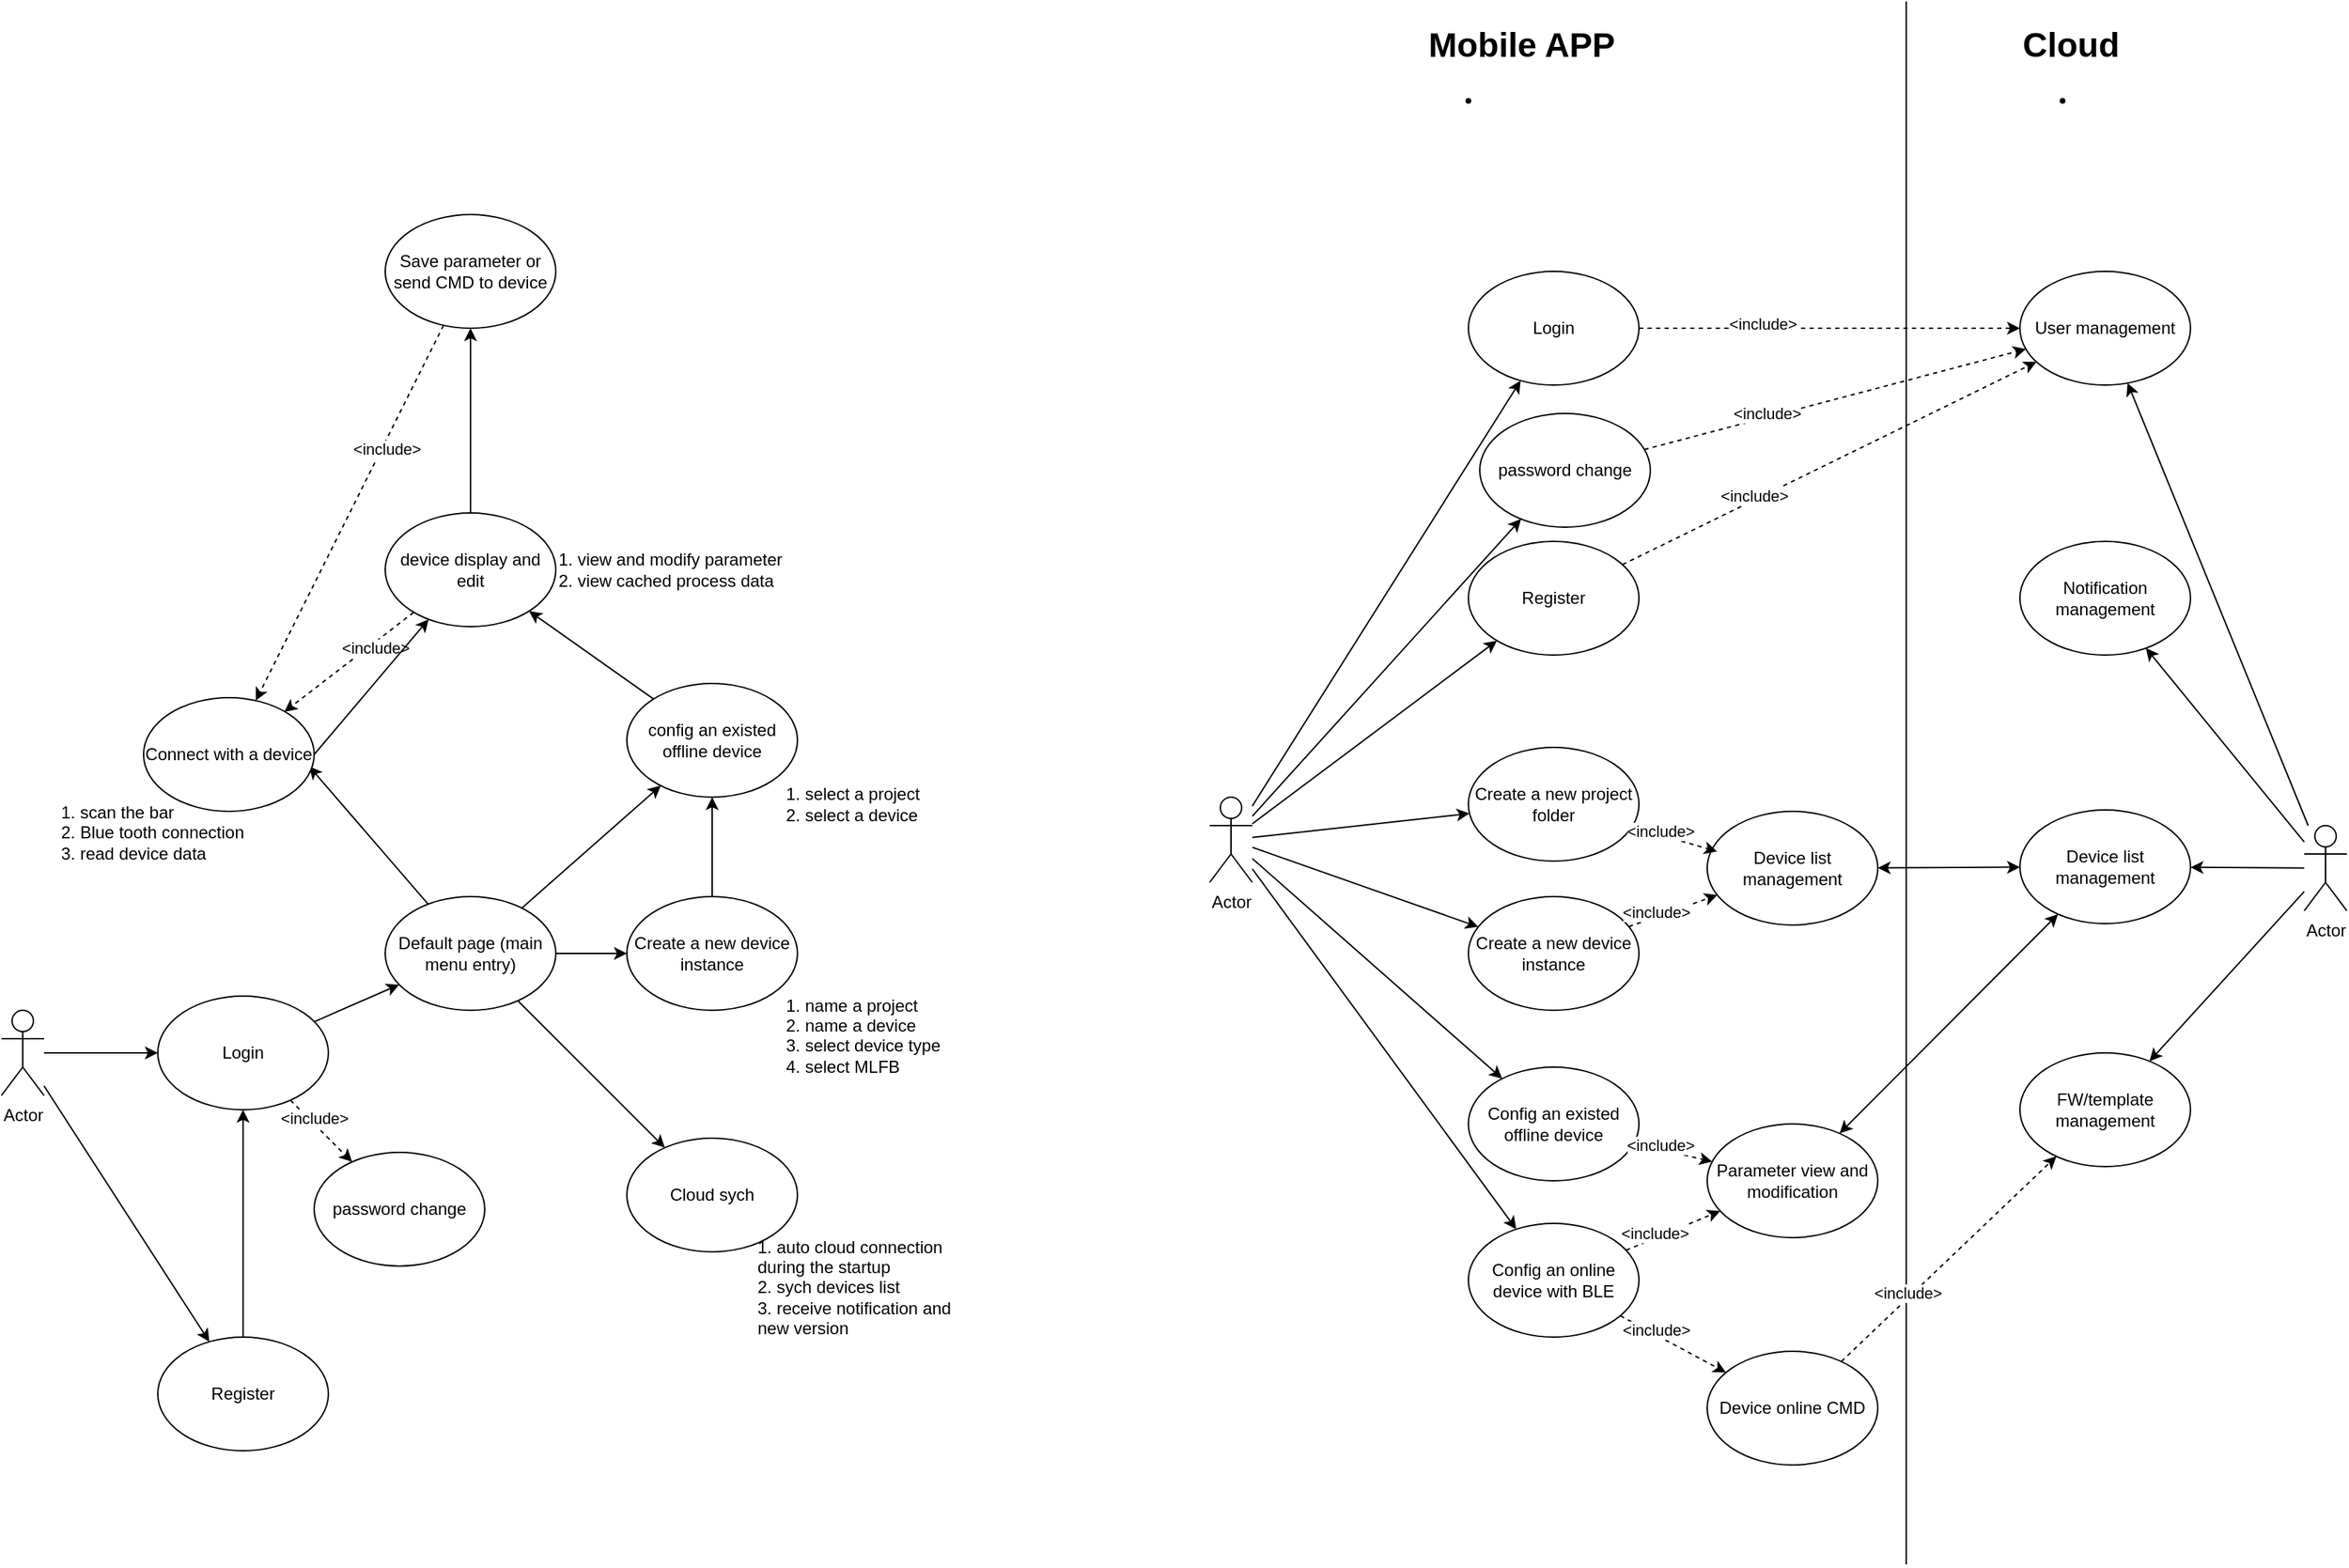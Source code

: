 <mxfile version="24.7.17">
  <diagram name="Page-1" id="qr9uAOpcxaRp9-JSzNre">
    <mxGraphModel dx="3056" dy="1148" grid="1" gridSize="10" guides="1" tooltips="1" connect="1" arrows="1" fold="1" page="1" pageScale="1" pageWidth="850" pageHeight="1100" math="0" shadow="0">
      <root>
        <mxCell id="0" />
        <mxCell id="1" parent="0" />
        <mxCell id="swGlROKa0ujA1ajaOENd-1" value="Actor" style="shape=umlActor;verticalLabelPosition=bottom;verticalAlign=top;html=1;outlineConnect=0;" vertex="1" parent="1">
          <mxGeometry x="-820" y="720" width="30" height="60" as="geometry" />
        </mxCell>
        <mxCell id="swGlROKa0ujA1ajaOENd-12" value="" style="rounded=0;orthogonalLoop=1;jettySize=auto;html=1;" edge="1" parent="1" source="swGlROKa0ujA1ajaOENd-2" target="swGlROKa0ujA1ajaOENd-11">
          <mxGeometry relative="1" as="geometry" />
        </mxCell>
        <mxCell id="swGlROKa0ujA1ajaOENd-2" value="Login" style="ellipse;whiteSpace=wrap;html=1;" vertex="1" parent="1">
          <mxGeometry x="-710" y="710" width="120" height="80" as="geometry" />
        </mxCell>
        <mxCell id="swGlROKa0ujA1ajaOENd-3" value="" style="endArrow=classic;html=1;rounded=0;" edge="1" parent="1" source="swGlROKa0ujA1ajaOENd-1" target="swGlROKa0ujA1ajaOENd-2">
          <mxGeometry width="50" height="50" relative="1" as="geometry">
            <mxPoint x="-790" y="750" as="sourcePoint" />
            <mxPoint x="-740" y="700" as="targetPoint" />
          </mxGeometry>
        </mxCell>
        <mxCell id="swGlROKa0ujA1ajaOENd-4" value="Register" style="ellipse;whiteSpace=wrap;html=1;" vertex="1" parent="1">
          <mxGeometry x="-710" y="950" width="120" height="80" as="geometry" />
        </mxCell>
        <mxCell id="swGlROKa0ujA1ajaOENd-5" value="" style="endArrow=classic;html=1;rounded=0;" edge="1" parent="1" source="swGlROKa0ujA1ajaOENd-4" target="swGlROKa0ujA1ajaOENd-2">
          <mxGeometry width="50" height="50" relative="1" as="geometry">
            <mxPoint x="-590" y="450" as="sourcePoint" />
            <mxPoint x="-550" y="410" as="targetPoint" />
            <Array as="points" />
          </mxGeometry>
        </mxCell>
        <mxCell id="swGlROKa0ujA1ajaOENd-6" value="" style="endArrow=classic;html=1;rounded=0;" edge="1" parent="1" source="swGlROKa0ujA1ajaOENd-1" target="swGlROKa0ujA1ajaOENd-4">
          <mxGeometry width="50" height="50" relative="1" as="geometry">
            <mxPoint x="-700" y="740" as="sourcePoint" />
            <mxPoint x="-650" y="690" as="targetPoint" />
          </mxGeometry>
        </mxCell>
        <mxCell id="swGlROKa0ujA1ajaOENd-7" value="password change" style="ellipse;whiteSpace=wrap;html=1;" vertex="1" parent="1">
          <mxGeometry x="-600" y="820" width="120" height="80" as="geometry" />
        </mxCell>
        <mxCell id="swGlROKa0ujA1ajaOENd-14" value="" style="rounded=0;orthogonalLoop=1;jettySize=auto;html=1;entryX=0.971;entryY=0.605;entryDx=0;entryDy=0;entryPerimeter=0;" edge="1" parent="1" source="swGlROKa0ujA1ajaOENd-11" target="swGlROKa0ujA1ajaOENd-13">
          <mxGeometry relative="1" as="geometry" />
        </mxCell>
        <mxCell id="swGlROKa0ujA1ajaOENd-21" value="" style="rounded=0;orthogonalLoop=1;jettySize=auto;html=1;" edge="1" parent="1" source="swGlROKa0ujA1ajaOENd-11" target="swGlROKa0ujA1ajaOENd-20">
          <mxGeometry relative="1" as="geometry" />
        </mxCell>
        <mxCell id="swGlROKa0ujA1ajaOENd-23" value="" style="edgeStyle=orthogonalEdgeStyle;rounded=0;orthogonalLoop=1;jettySize=auto;html=1;" edge="1" parent="1" source="swGlROKa0ujA1ajaOENd-11" target="swGlROKa0ujA1ajaOENd-22">
          <mxGeometry relative="1" as="geometry" />
        </mxCell>
        <mxCell id="swGlROKa0ujA1ajaOENd-11" value="Default page (main menu entry)" style="ellipse;whiteSpace=wrap;html=1;" vertex="1" parent="1">
          <mxGeometry x="-550" y="640" width="120" height="80" as="geometry" />
        </mxCell>
        <mxCell id="swGlROKa0ujA1ajaOENd-13" value="Connect with a device" style="ellipse;whiteSpace=wrap;html=1;fillStyle=auto;" vertex="1" parent="1">
          <mxGeometry x="-720" y="500" width="120" height="80" as="geometry" />
        </mxCell>
        <mxCell id="swGlROKa0ujA1ajaOENd-15" value="1. scan the bar&lt;div&gt;2. Blue tooth connection&lt;/div&gt;&lt;div&gt;3. read device data&lt;/div&gt;" style="text;html=1;align=left;verticalAlign=middle;whiteSpace=wrap;rounded=0;" vertex="1" parent="1">
          <mxGeometry x="-780" y="580" width="150" height="30" as="geometry" />
        </mxCell>
        <mxCell id="swGlROKa0ujA1ajaOENd-19" value="" style="edgeStyle=orthogonalEdgeStyle;rounded=0;orthogonalLoop=1;jettySize=auto;html=1;" edge="1" parent="1" source="swGlROKa0ujA1ajaOENd-16" target="swGlROKa0ujA1ajaOENd-18">
          <mxGeometry relative="1" as="geometry" />
        </mxCell>
        <mxCell id="swGlROKa0ujA1ajaOENd-16" value="device display and edit" style="ellipse;whiteSpace=wrap;html=1;" vertex="1" parent="1">
          <mxGeometry x="-550" y="370" width="120" height="80" as="geometry" />
        </mxCell>
        <mxCell id="swGlROKa0ujA1ajaOENd-18" value="Save parameter or send CMD to device" style="ellipse;whiteSpace=wrap;html=1;" vertex="1" parent="1">
          <mxGeometry x="-550" y="160" width="120" height="80" as="geometry" />
        </mxCell>
        <mxCell id="swGlROKa0ujA1ajaOENd-20" value="config an existed offline device" style="ellipse;whiteSpace=wrap;html=1;" vertex="1" parent="1">
          <mxGeometry x="-380" y="490" width="120" height="80" as="geometry" />
        </mxCell>
        <mxCell id="swGlROKa0ujA1ajaOENd-22" value="Create a new device instance" style="ellipse;whiteSpace=wrap;html=1;" vertex="1" parent="1">
          <mxGeometry x="-380" y="640" width="120" height="80" as="geometry" />
        </mxCell>
        <mxCell id="swGlROKa0ujA1ajaOENd-25" value="&lt;div&gt;1. name a project&lt;/div&gt;&lt;div&gt;2. name a device&lt;/div&gt;3. select device type&lt;div&gt;&lt;span style=&quot;background-color: initial;&quot;&gt;4. select MLFB&lt;/span&gt;&lt;div&gt;&lt;br&gt;&lt;/div&gt;&lt;/div&gt;" style="text;html=1;align=left;verticalAlign=middle;whiteSpace=wrap;rounded=0;" vertex="1" parent="1">
          <mxGeometry x="-270" y="730" width="150" height="30" as="geometry" />
        </mxCell>
        <mxCell id="swGlROKa0ujA1ajaOENd-27" value="&lt;div&gt;1. select a project&lt;/div&gt;&lt;div&gt;2. select a device&lt;/div&gt;" style="text;html=1;align=left;verticalAlign=middle;whiteSpace=wrap;rounded=0;" vertex="1" parent="1">
          <mxGeometry x="-270" y="560" width="150" height="30" as="geometry" />
        </mxCell>
        <mxCell id="swGlROKa0ujA1ajaOENd-28" value="" style="endArrow=classic;html=1;rounded=0;" edge="1" parent="1" source="swGlROKa0ujA1ajaOENd-20" target="swGlROKa0ujA1ajaOENd-16">
          <mxGeometry width="50" height="50" relative="1" as="geometry">
            <mxPoint x="-370" y="440" as="sourcePoint" />
            <mxPoint x="-320" y="390" as="targetPoint" />
          </mxGeometry>
        </mxCell>
        <mxCell id="swGlROKa0ujA1ajaOENd-32" value="" style="endArrow=classic;html=1;rounded=0;dashed=1;" edge="1" parent="1">
          <mxGeometry width="50" height="50" relative="1" as="geometry">
            <mxPoint x="-530" y="440" as="sourcePoint" />
            <mxPoint x="-621" y="510" as="targetPoint" />
          </mxGeometry>
        </mxCell>
        <mxCell id="swGlROKa0ujA1ajaOENd-33" value="&amp;lt;include&amp;gt;" style="edgeLabel;html=1;align=center;verticalAlign=middle;resizable=0;points=[];" vertex="1" connectable="0" parent="swGlROKa0ujA1ajaOENd-32">
          <mxGeometry x="-0.356" y="3" relative="1" as="geometry">
            <mxPoint as="offset" />
          </mxGeometry>
        </mxCell>
        <mxCell id="swGlROKa0ujA1ajaOENd-34" value="" style="endArrow=classic;html=1;rounded=0;dashed=1;" edge="1" parent="1" source="swGlROKa0ujA1ajaOENd-18" target="swGlROKa0ujA1ajaOENd-13">
          <mxGeometry width="50" height="50" relative="1" as="geometry">
            <mxPoint x="-520" y="450" as="sourcePoint" />
            <mxPoint x="-611" y="520" as="targetPoint" />
          </mxGeometry>
        </mxCell>
        <mxCell id="swGlROKa0ujA1ajaOENd-35" value="&amp;lt;include&amp;gt;" style="edgeLabel;html=1;align=center;verticalAlign=middle;resizable=0;points=[];" vertex="1" connectable="0" parent="swGlROKa0ujA1ajaOENd-34">
          <mxGeometry x="-0.356" y="3" relative="1" as="geometry">
            <mxPoint as="offset" />
          </mxGeometry>
        </mxCell>
        <mxCell id="swGlROKa0ujA1ajaOENd-36" value="" style="endArrow=classic;html=1;rounded=0;" edge="1" parent="1" source="swGlROKa0ujA1ajaOENd-22" target="swGlROKa0ujA1ajaOENd-20">
          <mxGeometry width="50" height="50" relative="1" as="geometry">
            <mxPoint x="-110" y="630" as="sourcePoint" />
            <mxPoint x="-60" y="580" as="targetPoint" />
          </mxGeometry>
        </mxCell>
        <mxCell id="swGlROKa0ujA1ajaOENd-37" value="Cloud sych" style="ellipse;whiteSpace=wrap;html=1;" vertex="1" parent="1">
          <mxGeometry x="-380" y="810" width="120" height="80" as="geometry" />
        </mxCell>
        <mxCell id="swGlROKa0ujA1ajaOENd-38" value="" style="endArrow=classic;html=1;rounded=0;" edge="1" parent="1" source="swGlROKa0ujA1ajaOENd-11" target="swGlROKa0ujA1ajaOENd-37">
          <mxGeometry width="50" height="50" relative="1" as="geometry">
            <mxPoint x="-270" y="900" as="sourcePoint" />
            <mxPoint x="-220" y="850" as="targetPoint" />
          </mxGeometry>
        </mxCell>
        <mxCell id="swGlROKa0ujA1ajaOENd-39" value="&lt;div&gt;1. auto cloud connection during the startup&lt;/div&gt;&lt;div&gt;2. sych devices list&lt;/div&gt;&lt;div&gt;3. receive notification and new version&lt;/div&gt;" style="text;html=1;align=left;verticalAlign=middle;whiteSpace=wrap;rounded=0;" vertex="1" parent="1">
          <mxGeometry x="-290" y="900" width="150" height="30" as="geometry" />
        </mxCell>
        <mxCell id="swGlROKa0ujA1ajaOENd-43" value="&lt;div&gt;1. view and modify parameter&lt;/div&gt;&lt;div&gt;2. view cached process data&lt;/div&gt;" style="text;html=1;align=left;verticalAlign=middle;whiteSpace=wrap;rounded=0;" vertex="1" parent="1">
          <mxGeometry x="-430" y="395" width="170" height="30" as="geometry" />
        </mxCell>
        <mxCell id="swGlROKa0ujA1ajaOENd-46" value="" style="endArrow=classic;html=1;rounded=0;dashed=1;" edge="1" parent="1" source="swGlROKa0ujA1ajaOENd-2" target="swGlROKa0ujA1ajaOENd-7">
          <mxGeometry width="50" height="50" relative="1" as="geometry">
            <mxPoint x="-520" y="450" as="sourcePoint" />
            <mxPoint x="-611" y="520" as="targetPoint" />
          </mxGeometry>
        </mxCell>
        <mxCell id="swGlROKa0ujA1ajaOENd-47" value="&amp;lt;include&amp;gt;" style="edgeLabel;html=1;align=center;verticalAlign=middle;resizable=0;points=[];" vertex="1" connectable="0" parent="swGlROKa0ujA1ajaOENd-46">
          <mxGeometry x="-0.356" y="3" relative="1" as="geometry">
            <mxPoint as="offset" />
          </mxGeometry>
        </mxCell>
        <mxCell id="swGlROKa0ujA1ajaOENd-48" value="" style="endArrow=classic;html=1;rounded=0;exitX=1;exitY=0.5;exitDx=0;exitDy=0;" edge="1" parent="1" source="swGlROKa0ujA1ajaOENd-13" target="swGlROKa0ujA1ajaOENd-16">
          <mxGeometry width="50" height="50" relative="1" as="geometry">
            <mxPoint x="-710" y="520" as="sourcePoint" />
            <mxPoint x="-660" y="470" as="targetPoint" />
          </mxGeometry>
        </mxCell>
        <mxCell id="swGlROKa0ujA1ajaOENd-49" value="Actor" style="shape=umlActor;verticalLabelPosition=bottom;verticalAlign=top;html=1;outlineConnect=0;" vertex="1" parent="1">
          <mxGeometry x="30" y="570" width="30" height="60" as="geometry" />
        </mxCell>
        <mxCell id="swGlROKa0ujA1ajaOENd-52" value="Login" style="ellipse;whiteSpace=wrap;html=1;" vertex="1" parent="1">
          <mxGeometry x="212" y="200" width="120" height="80" as="geometry" />
        </mxCell>
        <mxCell id="swGlROKa0ujA1ajaOENd-53" value="" style="endArrow=classic;html=1;rounded=0;" edge="1" parent="1" source="swGlROKa0ujA1ajaOENd-49" target="swGlROKa0ujA1ajaOENd-52">
          <mxGeometry width="50" height="50" relative="1" as="geometry">
            <mxPoint x="90" y="780" as="sourcePoint" />
            <mxPoint x="230" y="400" as="targetPoint" />
          </mxGeometry>
        </mxCell>
        <mxCell id="swGlROKa0ujA1ajaOENd-55" value="Register" style="ellipse;whiteSpace=wrap;html=1;" vertex="1" parent="1">
          <mxGeometry x="212" y="390" width="120" height="80" as="geometry" />
        </mxCell>
        <mxCell id="swGlROKa0ujA1ajaOENd-56" value="" style="endArrow=classic;html=1;rounded=0;" edge="1" parent="1" target="swGlROKa0ujA1ajaOENd-55" source="swGlROKa0ujA1ajaOENd-49">
          <mxGeometry width="50" height="50" relative="1" as="geometry">
            <mxPoint x="160" y="810" as="sourcePoint" />
            <mxPoint x="282" y="490" as="targetPoint" />
          </mxGeometry>
        </mxCell>
        <mxCell id="swGlROKa0ujA1ajaOENd-58" value="" style="endArrow=none;html=1;rounded=0;" edge="1" parent="1">
          <mxGeometry width="50" height="50" relative="1" as="geometry">
            <mxPoint x="520" y="1110" as="sourcePoint" />
            <mxPoint x="520" y="10" as="targetPoint" />
          </mxGeometry>
        </mxCell>
        <mxCell id="swGlROKa0ujA1ajaOENd-59" value="&lt;h1 style=&quot;margin-top: 0px;&quot;&gt;Cloud&lt;/h1&gt;&lt;p&gt;&lt;/p&gt;&lt;ul&gt;&lt;li&gt;&lt;br&gt;&lt;/li&gt;&lt;/ul&gt;&lt;p&gt;&lt;/p&gt;" style="text;html=1;whiteSpace=wrap;overflow=hidden;rounded=0;" vertex="1" parent="1">
          <mxGeometry x="600" y="20" width="180" height="120" as="geometry" />
        </mxCell>
        <mxCell id="swGlROKa0ujA1ajaOENd-60" value="&lt;h1 style=&quot;margin-top: 0px;&quot;&gt;Mobile APP&lt;/h1&gt;&lt;p&gt;&lt;/p&gt;&lt;ul&gt;&lt;li&gt;&lt;br&gt;&lt;/li&gt;&lt;/ul&gt;&lt;p&gt;&lt;/p&gt;" style="text;html=1;whiteSpace=wrap;overflow=hidden;rounded=0;" vertex="1" parent="1">
          <mxGeometry x="182" y="20" width="180" height="120" as="geometry" />
        </mxCell>
        <mxCell id="swGlROKa0ujA1ajaOENd-61" value="User management" style="ellipse;whiteSpace=wrap;html=1;" vertex="1" parent="1">
          <mxGeometry x="600" y="200" width="120" height="80" as="geometry" />
        </mxCell>
        <mxCell id="swGlROKa0ujA1ajaOENd-62" value="" style="endArrow=classic;html=1;rounded=0;dashed=1;" edge="1" parent="1" source="swGlROKa0ujA1ajaOENd-52" target="swGlROKa0ujA1ajaOENd-61">
          <mxGeometry width="50" height="50" relative="1" as="geometry">
            <mxPoint x="908.302" y="89.441" as="sourcePoint" />
            <mxPoint x="60" y="345" as="targetPoint" />
          </mxGeometry>
        </mxCell>
        <mxCell id="swGlROKa0ujA1ajaOENd-63" value="&amp;lt;include&amp;gt;" style="edgeLabel;html=1;align=center;verticalAlign=middle;resizable=0;points=[];" vertex="1" connectable="0" parent="swGlROKa0ujA1ajaOENd-62">
          <mxGeometry x="-0.356" y="3" relative="1" as="geometry">
            <mxPoint as="offset" />
          </mxGeometry>
        </mxCell>
        <mxCell id="swGlROKa0ujA1ajaOENd-64" value="" style="endArrow=classic;html=1;rounded=0;dashed=1;" edge="1" parent="1" source="swGlROKa0ujA1ajaOENd-55" target="swGlROKa0ujA1ajaOENd-61">
          <mxGeometry width="50" height="50" relative="1" as="geometry">
            <mxPoint x="342" y="250" as="sourcePoint" />
            <mxPoint x="610" y="250" as="targetPoint" />
          </mxGeometry>
        </mxCell>
        <mxCell id="swGlROKa0ujA1ajaOENd-65" value="&amp;lt;include&amp;gt;" style="edgeLabel;html=1;align=center;verticalAlign=middle;resizable=0;points=[];" vertex="1" connectable="0" parent="swGlROKa0ujA1ajaOENd-64">
          <mxGeometry x="-0.356" y="3" relative="1" as="geometry">
            <mxPoint as="offset" />
          </mxGeometry>
        </mxCell>
        <mxCell id="swGlROKa0ujA1ajaOENd-66" value="Actor" style="shape=umlActor;verticalLabelPosition=bottom;verticalAlign=top;html=1;outlineConnect=0;" vertex="1" parent="1">
          <mxGeometry x="800" y="590" width="30" height="60" as="geometry" />
        </mxCell>
        <mxCell id="swGlROKa0ujA1ajaOENd-68" value="" style="endArrow=classic;html=1;rounded=0;" edge="1" parent="1" source="swGlROKa0ujA1ajaOENd-66" target="swGlROKa0ujA1ajaOENd-61">
          <mxGeometry width="50" height="50" relative="1" as="geometry">
            <mxPoint x="690" y="440" as="sourcePoint" />
            <mxPoint x="740" y="390" as="targetPoint" />
          </mxGeometry>
        </mxCell>
        <mxCell id="swGlROKa0ujA1ajaOENd-69" value="Notification management" style="ellipse;whiteSpace=wrap;html=1;" vertex="1" parent="1">
          <mxGeometry x="600" y="390" width="120" height="80" as="geometry" />
        </mxCell>
        <mxCell id="swGlROKa0ujA1ajaOENd-70" value="Device list management" style="ellipse;whiteSpace=wrap;html=1;" vertex="1" parent="1">
          <mxGeometry x="600" y="579" width="120" height="80" as="geometry" />
        </mxCell>
        <mxCell id="swGlROKa0ujA1ajaOENd-71" value="" style="endArrow=classic;html=1;rounded=0;" edge="1" parent="1" source="swGlROKa0ujA1ajaOENd-66" target="swGlROKa0ujA1ajaOENd-69">
          <mxGeometry width="50" height="50" relative="1" as="geometry">
            <mxPoint x="610" y="530" as="sourcePoint" />
            <mxPoint x="660" y="480" as="targetPoint" />
          </mxGeometry>
        </mxCell>
        <mxCell id="swGlROKa0ujA1ajaOENd-72" value="" style="endArrow=classic;html=1;rounded=0;" edge="1" parent="1" source="swGlROKa0ujA1ajaOENd-66" target="swGlROKa0ujA1ajaOENd-70">
          <mxGeometry width="50" height="50" relative="1" as="geometry">
            <mxPoint x="590" y="570" as="sourcePoint" />
            <mxPoint x="640" y="520" as="targetPoint" />
          </mxGeometry>
        </mxCell>
        <mxCell id="swGlROKa0ujA1ajaOENd-73" value="Create a new device instance" style="ellipse;whiteSpace=wrap;html=1;" vertex="1" parent="1">
          <mxGeometry x="212" y="640" width="120" height="80" as="geometry" />
        </mxCell>
        <mxCell id="swGlROKa0ujA1ajaOENd-74" value="" style="endArrow=classic;html=1;rounded=0;" edge="1" parent="1" target="swGlROKa0ujA1ajaOENd-73" source="swGlROKa0ujA1ajaOENd-49">
          <mxGeometry width="50" height="50" relative="1" as="geometry">
            <mxPoint x="60" y="720.5" as="sourcePoint" />
            <mxPoint x="282" y="624.5" as="targetPoint" />
          </mxGeometry>
        </mxCell>
        <mxCell id="swGlROKa0ujA1ajaOENd-75" value="Create a new project folder" style="ellipse;whiteSpace=wrap;html=1;" vertex="1" parent="1">
          <mxGeometry x="212" y="535" width="120" height="80" as="geometry" />
        </mxCell>
        <mxCell id="swGlROKa0ujA1ajaOENd-76" value="FW/template management" style="ellipse;whiteSpace=wrap;html=1;" vertex="1" parent="1">
          <mxGeometry x="600" y="750" width="120" height="80" as="geometry" />
        </mxCell>
        <mxCell id="swGlROKa0ujA1ajaOENd-77" value="" style="endArrow=classic;html=1;rounded=0;" edge="1" parent="1" source="swGlROKa0ujA1ajaOENd-66" target="swGlROKa0ujA1ajaOENd-76">
          <mxGeometry width="50" height="50" relative="1" as="geometry">
            <mxPoint x="780" y="910" as="sourcePoint" />
            <mxPoint x="830" y="860" as="targetPoint" />
          </mxGeometry>
        </mxCell>
        <mxCell id="swGlROKa0ujA1ajaOENd-80" value="Config an online device with BLE" style="ellipse;whiteSpace=wrap;html=1;" vertex="1" parent="1">
          <mxGeometry x="212" y="870" width="120" height="80" as="geometry" />
        </mxCell>
        <mxCell id="swGlROKa0ujA1ajaOENd-81" value="password change" style="ellipse;whiteSpace=wrap;html=1;" vertex="1" parent="1">
          <mxGeometry x="220" y="300" width="120" height="80" as="geometry" />
        </mxCell>
        <mxCell id="swGlROKa0ujA1ajaOENd-82" value="" style="endArrow=classic;html=1;rounded=0;" edge="1" parent="1" source="swGlROKa0ujA1ajaOENd-49" target="swGlROKa0ujA1ajaOENd-81">
          <mxGeometry width="50" height="50" relative="1" as="geometry">
            <mxPoint x="70" y="599" as="sourcePoint" />
            <mxPoint x="242" y="470" as="targetPoint" />
          </mxGeometry>
        </mxCell>
        <mxCell id="swGlROKa0ujA1ajaOENd-83" value="" style="endArrow=classic;html=1;rounded=0;dashed=1;" edge="1" parent="1" source="swGlROKa0ujA1ajaOENd-81" target="swGlROKa0ujA1ajaOENd-61">
          <mxGeometry width="50" height="50" relative="1" as="geometry">
            <mxPoint x="330" y="416" as="sourcePoint" />
            <mxPoint x="622" y="274" as="targetPoint" />
          </mxGeometry>
        </mxCell>
        <mxCell id="swGlROKa0ujA1ajaOENd-84" value="&amp;lt;include&amp;gt;" style="edgeLabel;html=1;align=center;verticalAlign=middle;resizable=0;points=[];" vertex="1" connectable="0" parent="swGlROKa0ujA1ajaOENd-83">
          <mxGeometry x="-0.356" y="3" relative="1" as="geometry">
            <mxPoint as="offset" />
          </mxGeometry>
        </mxCell>
        <mxCell id="swGlROKa0ujA1ajaOENd-85" value="Config an existed offline device" style="ellipse;whiteSpace=wrap;html=1;" vertex="1" parent="1">
          <mxGeometry x="212" y="760" width="120" height="80" as="geometry" />
        </mxCell>
        <mxCell id="swGlROKa0ujA1ajaOENd-86" value="Parameter view and modification" style="ellipse;whiteSpace=wrap;html=1;" vertex="1" parent="1">
          <mxGeometry x="380" y="800" width="120" height="80" as="geometry" />
        </mxCell>
        <mxCell id="swGlROKa0ujA1ajaOENd-87" value="Device list management" style="ellipse;whiteSpace=wrap;html=1;" vertex="1" parent="1">
          <mxGeometry x="380" y="580" width="120" height="80" as="geometry" />
        </mxCell>
        <mxCell id="swGlROKa0ujA1ajaOENd-88" value="" style="endArrow=classic;html=1;rounded=0;dashed=1;entryX=0.058;entryY=0.353;entryDx=0;entryDy=0;entryPerimeter=0;" edge="1" parent="1" source="swGlROKa0ujA1ajaOENd-75" target="swGlROKa0ujA1ajaOENd-87">
          <mxGeometry width="50" height="50" relative="1" as="geometry">
            <mxPoint x="330" y="416" as="sourcePoint" />
            <mxPoint x="622" y="274" as="targetPoint" />
          </mxGeometry>
        </mxCell>
        <mxCell id="swGlROKa0ujA1ajaOENd-89" value="&amp;lt;include&amp;gt;" style="edgeLabel;html=1;align=center;verticalAlign=middle;resizable=0;points=[];" vertex="1" connectable="0" parent="swGlROKa0ujA1ajaOENd-88">
          <mxGeometry x="-0.356" y="3" relative="1" as="geometry">
            <mxPoint as="offset" />
          </mxGeometry>
        </mxCell>
        <mxCell id="swGlROKa0ujA1ajaOENd-90" value="" style="endArrow=classic;html=1;rounded=0;dashed=1;" edge="1" parent="1" source="swGlROKa0ujA1ajaOENd-73" target="swGlROKa0ujA1ajaOENd-87">
          <mxGeometry width="50" height="50" relative="1" as="geometry">
            <mxPoint x="330" y="416" as="sourcePoint" />
            <mxPoint x="622" y="274" as="targetPoint" />
          </mxGeometry>
        </mxCell>
        <mxCell id="swGlROKa0ujA1ajaOENd-91" value="&amp;lt;include&amp;gt;" style="edgeLabel;html=1;align=center;verticalAlign=middle;resizable=0;points=[];" vertex="1" connectable="0" parent="swGlROKa0ujA1ajaOENd-90">
          <mxGeometry x="-0.356" y="3" relative="1" as="geometry">
            <mxPoint as="offset" />
          </mxGeometry>
        </mxCell>
        <mxCell id="swGlROKa0ujA1ajaOENd-93" value="" style="endArrow=classic;html=1;rounded=0;dashed=1;" edge="1" parent="1" source="swGlROKa0ujA1ajaOENd-85" target="swGlROKa0ujA1ajaOENd-86">
          <mxGeometry width="50" height="50" relative="1" as="geometry">
            <mxPoint x="337" y="601" as="sourcePoint" />
            <mxPoint x="397" y="618" as="targetPoint" />
          </mxGeometry>
        </mxCell>
        <mxCell id="swGlROKa0ujA1ajaOENd-94" value="&amp;lt;include&amp;gt;" style="edgeLabel;html=1;align=center;verticalAlign=middle;resizable=0;points=[];" vertex="1" connectable="0" parent="swGlROKa0ujA1ajaOENd-93">
          <mxGeometry x="-0.356" y="3" relative="1" as="geometry">
            <mxPoint as="offset" />
          </mxGeometry>
        </mxCell>
        <mxCell id="swGlROKa0ujA1ajaOENd-95" value="" style="endArrow=classic;html=1;rounded=0;dashed=1;" edge="1" parent="1" source="swGlROKa0ujA1ajaOENd-80" target="swGlROKa0ujA1ajaOENd-86">
          <mxGeometry width="50" height="50" relative="1" as="geometry">
            <mxPoint x="347" y="611" as="sourcePoint" />
            <mxPoint x="407" y="628" as="targetPoint" />
          </mxGeometry>
        </mxCell>
        <mxCell id="swGlROKa0ujA1ajaOENd-96" value="&amp;lt;include&amp;gt;" style="edgeLabel;html=1;align=center;verticalAlign=middle;resizable=0;points=[];" vertex="1" connectable="0" parent="swGlROKa0ujA1ajaOENd-95">
          <mxGeometry x="-0.356" y="3" relative="1" as="geometry">
            <mxPoint as="offset" />
          </mxGeometry>
        </mxCell>
        <mxCell id="swGlROKa0ujA1ajaOENd-99" value="" style="endArrow=classic;startArrow=classic;html=1;rounded=0;" edge="1" parent="1" source="swGlROKa0ujA1ajaOENd-87" target="swGlROKa0ujA1ajaOENd-70">
          <mxGeometry width="50" height="50" relative="1" as="geometry">
            <mxPoint x="570" y="710" as="sourcePoint" />
            <mxPoint x="620" y="660" as="targetPoint" />
          </mxGeometry>
        </mxCell>
        <mxCell id="swGlROKa0ujA1ajaOENd-100" value="" style="endArrow=classic;startArrow=classic;html=1;rounded=0;" edge="1" parent="1" source="swGlROKa0ujA1ajaOENd-86" target="swGlROKa0ujA1ajaOENd-70">
          <mxGeometry width="50" height="50" relative="1" as="geometry">
            <mxPoint x="510" y="628" as="sourcePoint" />
            <mxPoint x="610" y="623" as="targetPoint" />
          </mxGeometry>
        </mxCell>
        <mxCell id="swGlROKa0ujA1ajaOENd-101" value="Device online CMD" style="ellipse;whiteSpace=wrap;html=1;" vertex="1" parent="1">
          <mxGeometry x="380" y="960" width="120" height="80" as="geometry" />
        </mxCell>
        <mxCell id="swGlROKa0ujA1ajaOENd-102" value="" style="endArrow=classic;html=1;rounded=0;dashed=1;" edge="1" parent="1" source="swGlROKa0ujA1ajaOENd-80" target="swGlROKa0ujA1ajaOENd-101">
          <mxGeometry width="50" height="50" relative="1" as="geometry">
            <mxPoint x="333" y="899" as="sourcePoint" />
            <mxPoint x="399" y="871" as="targetPoint" />
          </mxGeometry>
        </mxCell>
        <mxCell id="swGlROKa0ujA1ajaOENd-103" value="&amp;lt;include&amp;gt;" style="edgeLabel;html=1;align=center;verticalAlign=middle;resizable=0;points=[];" vertex="1" connectable="0" parent="swGlROKa0ujA1ajaOENd-102">
          <mxGeometry x="-0.356" y="3" relative="1" as="geometry">
            <mxPoint as="offset" />
          </mxGeometry>
        </mxCell>
        <mxCell id="swGlROKa0ujA1ajaOENd-104" value="" style="endArrow=classic;html=1;rounded=0;dashed=1;" edge="1" parent="1" source="swGlROKa0ujA1ajaOENd-101" target="swGlROKa0ujA1ajaOENd-76">
          <mxGeometry width="50" height="50" relative="1" as="geometry">
            <mxPoint x="343" y="909" as="sourcePoint" />
            <mxPoint x="409" y="881" as="targetPoint" />
          </mxGeometry>
        </mxCell>
        <mxCell id="swGlROKa0ujA1ajaOENd-105" value="&amp;lt;include&amp;gt;" style="edgeLabel;html=1;align=center;verticalAlign=middle;resizable=0;points=[];" vertex="1" connectable="0" parent="swGlROKa0ujA1ajaOENd-104">
          <mxGeometry x="-0.356" y="3" relative="1" as="geometry">
            <mxPoint as="offset" />
          </mxGeometry>
        </mxCell>
        <mxCell id="swGlROKa0ujA1ajaOENd-107" value="" style="endArrow=classic;html=1;rounded=0;" edge="1" parent="1" source="swGlROKa0ujA1ajaOENd-49" target="swGlROKa0ujA1ajaOENd-85">
          <mxGeometry width="50" height="50" relative="1" as="geometry">
            <mxPoint x="70" y="615" as="sourcePoint" />
            <mxPoint x="229" y="671" as="targetPoint" />
          </mxGeometry>
        </mxCell>
        <mxCell id="swGlROKa0ujA1ajaOENd-108" value="" style="endArrow=classic;html=1;rounded=0;" edge="1" parent="1" source="swGlROKa0ujA1ajaOENd-49" target="swGlROKa0ujA1ajaOENd-80">
          <mxGeometry width="50" height="50" relative="1" as="geometry">
            <mxPoint x="80" y="625" as="sourcePoint" />
            <mxPoint x="239" y="681" as="targetPoint" />
          </mxGeometry>
        </mxCell>
        <mxCell id="swGlROKa0ujA1ajaOENd-109" value="" style="endArrow=classic;html=1;rounded=0;" edge="1" parent="1" source="swGlROKa0ujA1ajaOENd-49" target="swGlROKa0ujA1ajaOENd-75">
          <mxGeometry width="50" height="50" relative="1" as="geometry">
            <mxPoint x="90" y="635" as="sourcePoint" />
            <mxPoint x="249" y="691" as="targetPoint" />
          </mxGeometry>
        </mxCell>
      </root>
    </mxGraphModel>
  </diagram>
</mxfile>
